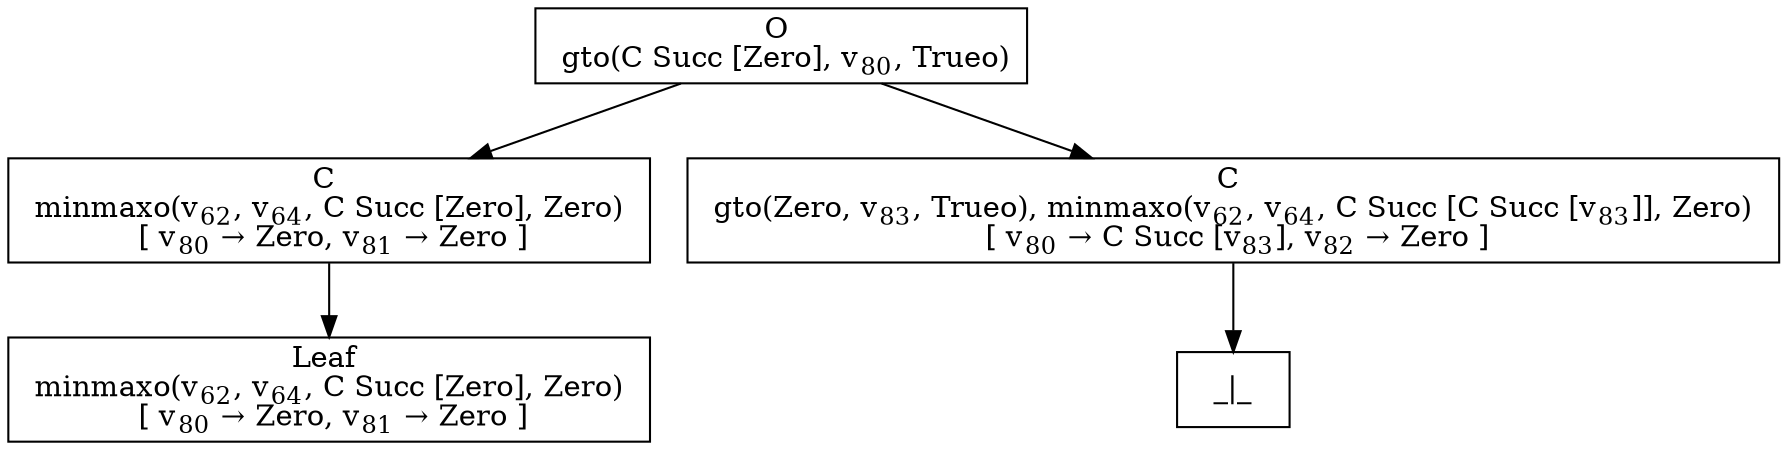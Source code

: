 digraph {
    graph [rankdir=TB
          ,bgcolor=transparent];
    node [shape=box
         ,fillcolor=white
         ,style=filled];
    0 [label=<O <BR/> gto(C Succ [Zero], v<SUB>80</SUB>, Trueo)>];
    1 [label=<C <BR/> minmaxo(v<SUB>62</SUB>, v<SUB>64</SUB>, C Succ [Zero], Zero) <BR/>  [ v<SUB>80</SUB> &rarr; Zero, v<SUB>81</SUB> &rarr; Zero ] >];
    2 [label=<C <BR/> gto(Zero, v<SUB>83</SUB>, Trueo), minmaxo(v<SUB>62</SUB>, v<SUB>64</SUB>, C Succ [C Succ [v<SUB>83</SUB>]], Zero) <BR/>  [ v<SUB>80</SUB> &rarr; C Succ [v<SUB>83</SUB>], v<SUB>82</SUB> &rarr; Zero ] >];
    3 [label=<Leaf <BR/> minmaxo(v<SUB>62</SUB>, v<SUB>64</SUB>, C Succ [Zero], Zero) <BR/>  [ v<SUB>80</SUB> &rarr; Zero, v<SUB>81</SUB> &rarr; Zero ] >];
    4 [label=<_|_>];
    0 -> 1 [label=""];
    0 -> 2 [label=""];
    1 -> 3 [label=""];
    2 -> 4 [label=""];
}